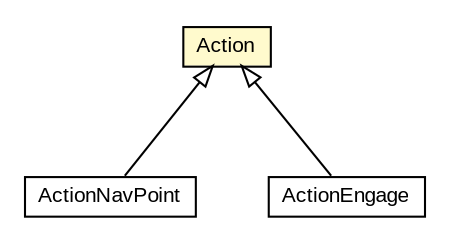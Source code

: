 #!/usr/local/bin/dot
#
# Class diagram 
# Generated by UMLGraph version 5.1 (http://www.umlgraph.org/)
#

digraph G {
	edge [fontname="arial",fontsize=10,labelfontname="arial",labelfontsize=10];
	node [fontname="arial",fontsize=10,shape=plaintext];
	nodesep=0.25;
	ranksep=0.5;
	// Univale.Tcc.RL.Pogamut.Actions.ActionNavPoint
	c65 [label=<<table title="Univale.Tcc.RL.Pogamut.Actions.ActionNavPoint" border="0" cellborder="1" cellspacing="0" cellpadding="2" port="p" href="./ActionNavPoint.html">
		<tr><td><table border="0" cellspacing="0" cellpadding="1">
<tr><td align="center" balign="center"> ActionNavPoint </td></tr>
		</table></td></tr>
		</table>>, fontname="arial", fontcolor="black", fontsize=10.0];
	// Univale.Tcc.RL.Pogamut.Actions.ActionEngage
	c66 [label=<<table title="Univale.Tcc.RL.Pogamut.Actions.ActionEngage" border="0" cellborder="1" cellspacing="0" cellpadding="2" port="p" href="./ActionEngage.html">
		<tr><td><table border="0" cellspacing="0" cellpadding="1">
<tr><td align="center" balign="center"> ActionEngage </td></tr>
		</table></td></tr>
		</table>>, fontname="arial", fontcolor="black", fontsize=10.0];
	// Univale.Tcc.RL.Pogamut.Actions.Action
	c67 [label=<<table title="Univale.Tcc.RL.Pogamut.Actions.Action" border="0" cellborder="1" cellspacing="0" cellpadding="2" port="p" bgcolor="lemonChiffon" href="./Action.html">
		<tr><td><table border="0" cellspacing="0" cellpadding="1">
<tr><td align="center" balign="center"> Action </td></tr>
		</table></td></tr>
		</table>>, fontname="arial", fontcolor="black", fontsize=10.0];
	//Univale.Tcc.RL.Pogamut.Actions.ActionNavPoint extends Univale.Tcc.RL.Pogamut.Actions.Action
	c67:p -> c65:p [dir=back,arrowtail=empty];
	//Univale.Tcc.RL.Pogamut.Actions.ActionEngage extends Univale.Tcc.RL.Pogamut.Actions.Action
	c67:p -> c66:p [dir=back,arrowtail=empty];
}

